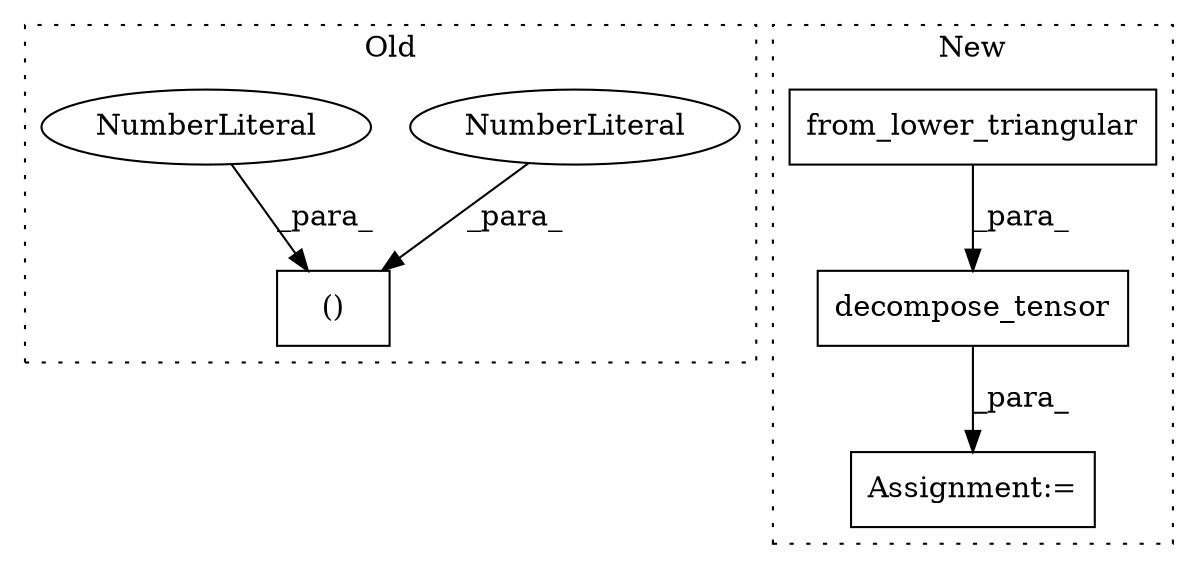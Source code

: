 digraph G {
subgraph cluster0 {
1 [label="()" a="106" s="12945" l="42" shape="box"];
3 [label="NumberLiteral" a="34" s="12972" l="1" shape="ellipse"];
4 [label="NumberLiteral" a="34" s="12986" l="1" shape="ellipse"];
label = "Old";
style="dotted";
}
subgraph cluster1 {
2 [label="decompose_tensor" a="32" s="13077,13243" l="17,1" shape="box"];
5 [label="Assignment:=" a="7" s="13075" l="2" shape="box"];
6 [label="from_lower_triangular" a="32" s="13094,13215" l="22,1" shape="box"];
label = "New";
style="dotted";
}
2 -> 5 [label="_para_"];
3 -> 1 [label="_para_"];
4 -> 1 [label="_para_"];
6 -> 2 [label="_para_"];
}